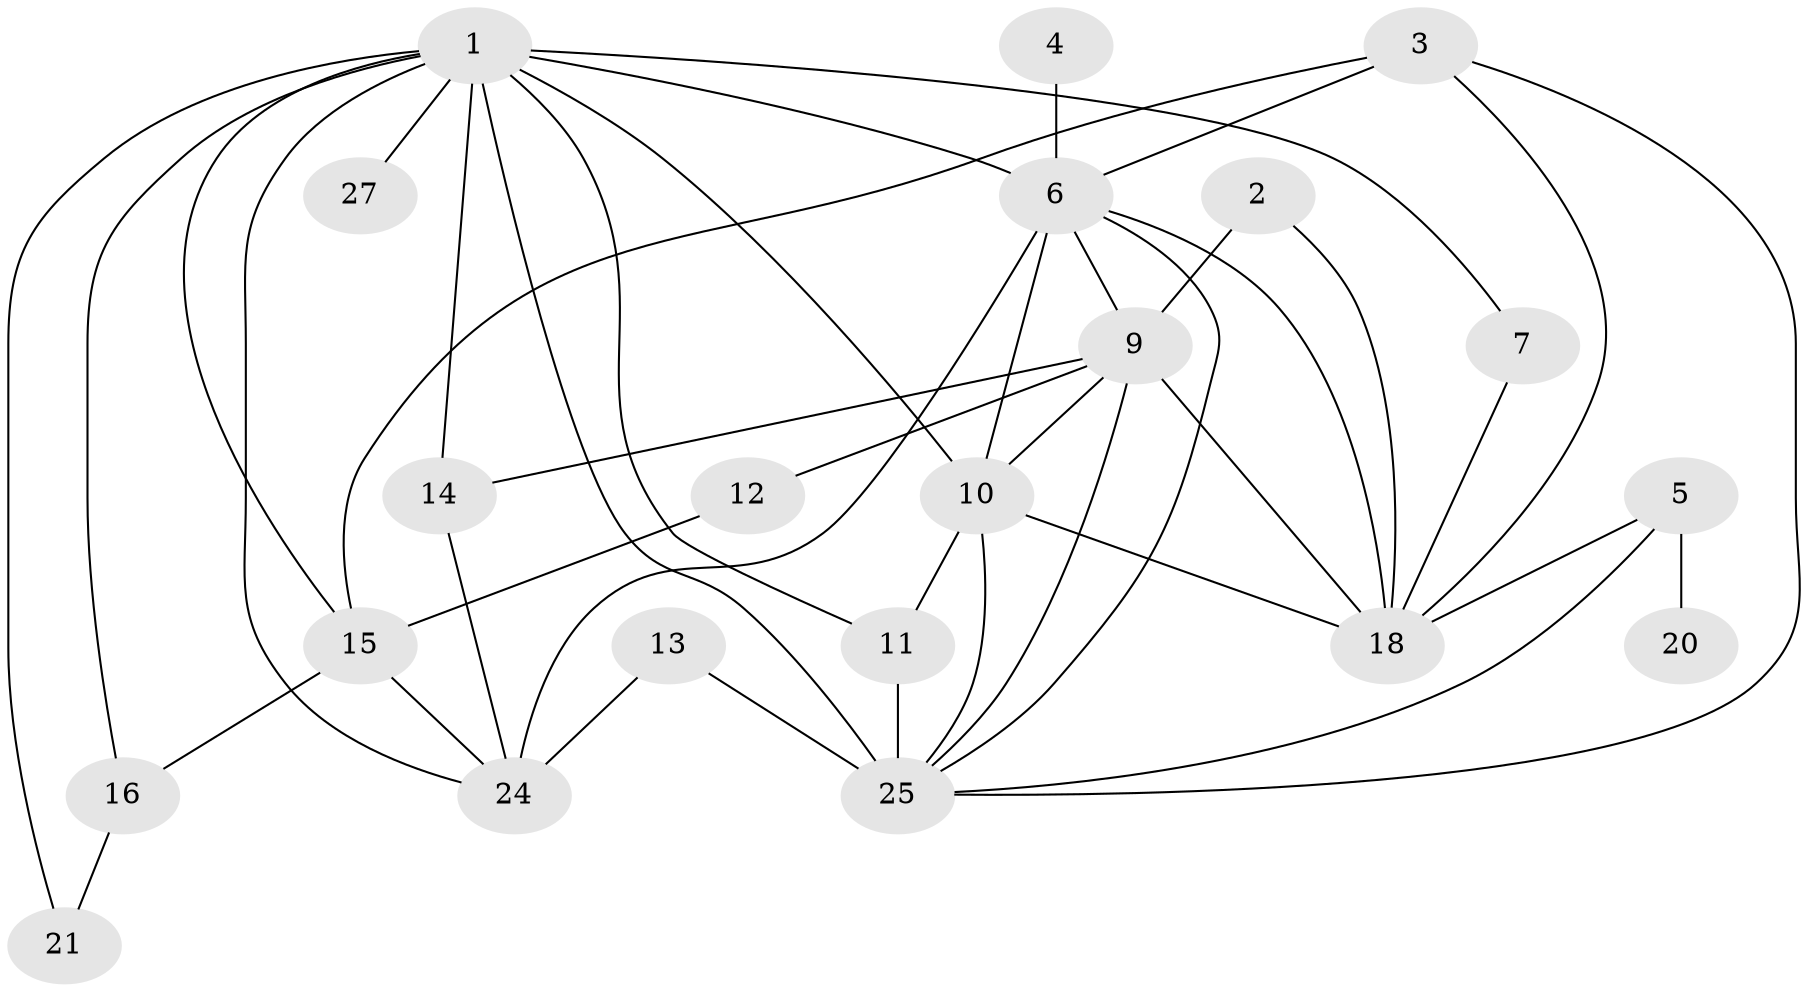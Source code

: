 // original degree distribution, {3: 0.2413793103448276, 2: 0.19540229885057472, 1: 0.28735632183908044, 5: 0.10344827586206896, 4: 0.10344827586206896, 0: 0.04597701149425287, 7: 0.011494252873563218, 6: 0.011494252873563218}
// Generated by graph-tools (version 1.1) at 2025/48/03/04/25 22:48:19]
// undirected, 21 vertices, 43 edges
graph export_dot {
  node [color=gray90,style=filled];
  1;
  2;
  3;
  4;
  5;
  6;
  7;
  9;
  10;
  11;
  12;
  13;
  14;
  15;
  16;
  18;
  20;
  21;
  24;
  25;
  27;
  1 -- 6 [weight=2.0];
  1 -- 7 [weight=1.0];
  1 -- 10 [weight=1.0];
  1 -- 11 [weight=1.0];
  1 -- 14 [weight=1.0];
  1 -- 15 [weight=2.0];
  1 -- 16 [weight=1.0];
  1 -- 21 [weight=1.0];
  1 -- 24 [weight=1.0];
  1 -- 25 [weight=1.0];
  1 -- 27 [weight=1.0];
  2 -- 9 [weight=1.0];
  2 -- 18 [weight=1.0];
  3 -- 6 [weight=1.0];
  3 -- 15 [weight=1.0];
  3 -- 18 [weight=1.0];
  3 -- 25 [weight=1.0];
  4 -- 6 [weight=1.0];
  5 -- 18 [weight=1.0];
  5 -- 20 [weight=1.0];
  5 -- 25 [weight=1.0];
  6 -- 9 [weight=1.0];
  6 -- 10 [weight=1.0];
  6 -- 18 [weight=1.0];
  6 -- 24 [weight=2.0];
  6 -- 25 [weight=1.0];
  7 -- 18 [weight=1.0];
  9 -- 10 [weight=1.0];
  9 -- 12 [weight=3.0];
  9 -- 14 [weight=1.0];
  9 -- 18 [weight=2.0];
  9 -- 25 [weight=1.0];
  10 -- 11 [weight=1.0];
  10 -- 18 [weight=1.0];
  10 -- 25 [weight=1.0];
  11 -- 25 [weight=1.0];
  12 -- 15 [weight=2.0];
  13 -- 24 [weight=1.0];
  13 -- 25 [weight=4.0];
  14 -- 24 [weight=1.0];
  15 -- 16 [weight=1.0];
  15 -- 24 [weight=1.0];
  16 -- 21 [weight=1.0];
}

